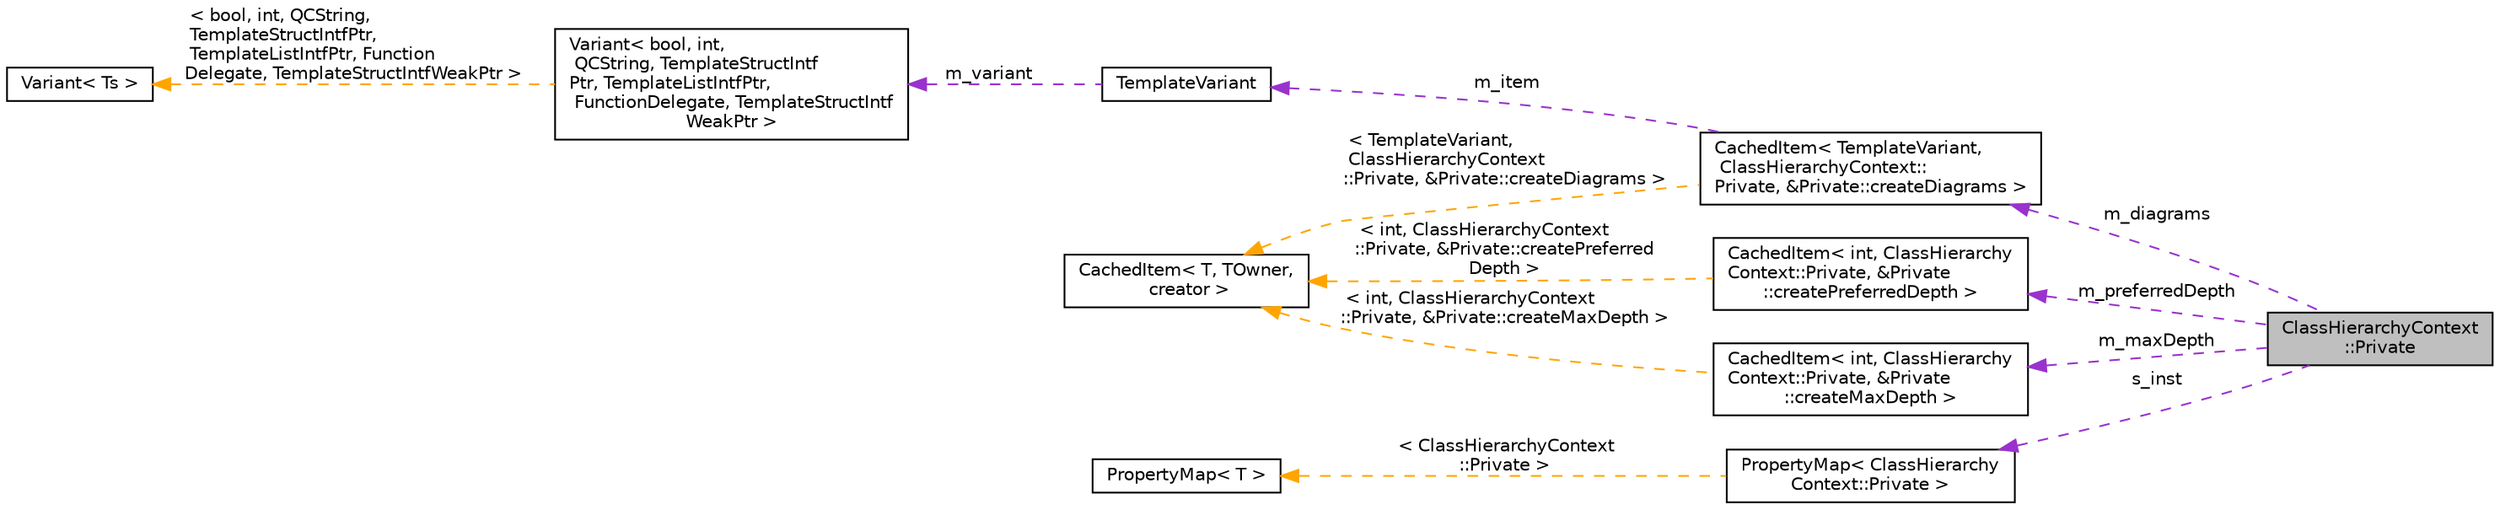 digraph "ClassHierarchyContext::Private"
{
 // INTERACTIVE_SVG=YES
 // LATEX_PDF_SIZE
  edge [fontname="Helvetica",fontsize="10",labelfontname="Helvetica",labelfontsize="10"];
  node [fontname="Helvetica",fontsize="10",shape=record];
  rankdir="LR";
  Node1 [label="ClassHierarchyContext\l::Private",height=0.2,width=0.4,color="black", fillcolor="grey75", style="filled", fontcolor="black",tooltip=" "];
  Node2 -> Node1 [dir="back",color="darkorchid3",fontsize="10",style="dashed",label=" m_diagrams" ,fontname="Helvetica"];
  Node2 [label="CachedItem\< TemplateVariant,\l ClassHierarchyContext::\lPrivate, &Private::createDiagrams \>",height=0.2,width=0.4,color="black", fillcolor="white", style="filled",URL="$d7/dc1/class_cached_item.html",tooltip=" "];
  Node3 -> Node2 [dir="back",color="darkorchid3",fontsize="10",style="dashed",label=" m_item" ,fontname="Helvetica"];
  Node3 [label="TemplateVariant",height=0.2,width=0.4,color="black", fillcolor="white", style="filled",URL="$d1/dba/class_template_variant.html",tooltip="Variant type which can hold one value of a fixed set of types."];
  Node4 -> Node3 [dir="back",color="darkorchid3",fontsize="10",style="dashed",label=" m_variant" ,fontname="Helvetica"];
  Node4 [label="Variant\< bool, int,\l QCString, TemplateStructIntf\lPtr, TemplateListIntfPtr,\l FunctionDelegate, TemplateStructIntf\lWeakPtr \>",height=0.2,width=0.4,color="black", fillcolor="white", style="filled",URL="$de/d1e/struct_variant.html",tooltip=" "];
  Node5 -> Node4 [dir="back",color="orange",fontsize="10",style="dashed",label=" \< bool, int, QCString,\l TemplateStructIntfPtr,\l TemplateListIntfPtr, Function\lDelegate, TemplateStructIntfWeakPtr \>" ,fontname="Helvetica"];
  Node5 [label="Variant\< Ts \>",height=0.2,width=0.4,color="black", fillcolor="white", style="filled",URL="$de/d1e/struct_variant.html",tooltip="Implementation of a variant container (similar to C++17's std::variant)."];
  Node6 -> Node2 [dir="back",color="orange",fontsize="10",style="dashed",label=" \< TemplateVariant,\l ClassHierarchyContext\l::Private, &Private::createDiagrams \>" ,fontname="Helvetica"];
  Node6 [label="CachedItem\< T, TOwner,\l creator \>",height=0.2,width=0.4,color="black", fillcolor="white", style="filled",URL="$d7/dc1/class_cached_item.html",tooltip="Wrapper for data that needs to be cached."];
  Node7 -> Node1 [dir="back",color="darkorchid3",fontsize="10",style="dashed",label=" m_preferredDepth" ,fontname="Helvetica"];
  Node7 [label="CachedItem\< int, ClassHierarchy\lContext::Private, &Private\l::createPreferredDepth \>",height=0.2,width=0.4,color="black", fillcolor="white", style="filled",URL="$d7/dc1/class_cached_item.html",tooltip=" "];
  Node6 -> Node7 [dir="back",color="orange",fontsize="10",style="dashed",label=" \< int, ClassHierarchyContext\l::Private, &Private::createPreferred\lDepth \>" ,fontname="Helvetica"];
  Node8 -> Node1 [dir="back",color="darkorchid3",fontsize="10",style="dashed",label=" s_inst" ,fontname="Helvetica"];
  Node8 [label="PropertyMap\< ClassHierarchy\lContext::Private \>",height=0.2,width=0.4,color="black", fillcolor="white", style="filled",URL="$d5/dbf/class_property_map.html",tooltip=" "];
  Node9 -> Node8 [dir="back",color="orange",fontsize="10",style="dashed",label=" \< ClassHierarchyContext\l::Private \>" ,fontname="Helvetica"];
  Node9 [label="PropertyMap\< T \>",height=0.2,width=0.4,color="black", fillcolor="white", style="filled",URL="$d5/dbf/class_property_map.html",tooltip="Class representing a mapping of properties and the corresponding getter function."];
  Node10 -> Node1 [dir="back",color="darkorchid3",fontsize="10",style="dashed",label=" m_maxDepth" ,fontname="Helvetica"];
  Node10 [label="CachedItem\< int, ClassHierarchy\lContext::Private, &Private\l::createMaxDepth \>",height=0.2,width=0.4,color="black", fillcolor="white", style="filled",URL="$d7/dc1/class_cached_item.html",tooltip=" "];
  Node6 -> Node10 [dir="back",color="orange",fontsize="10",style="dashed",label=" \< int, ClassHierarchyContext\l::Private, &Private::createMaxDepth \>" ,fontname="Helvetica"];
}
